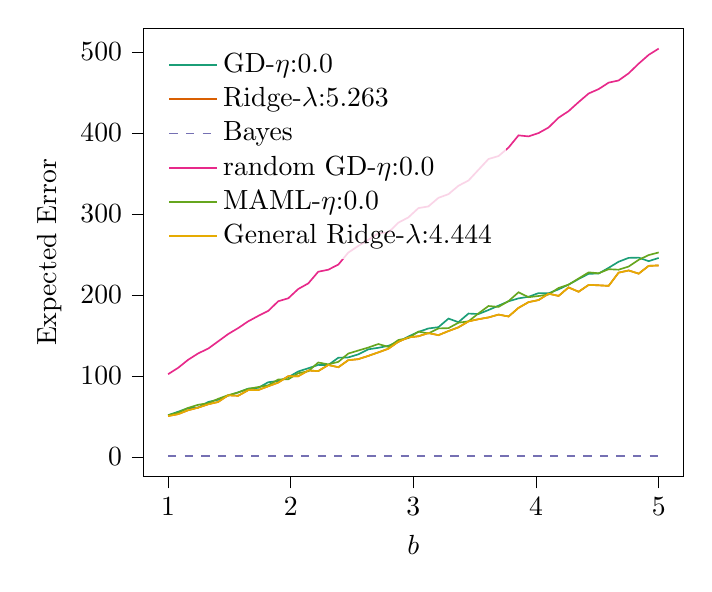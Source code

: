 % This file was created with tikzplotlib v0.10.1.
\begin{tikzpicture}

\definecolor{chocolate217952}{RGB}{217,95,2}
\definecolor{darkcyan27158119}{RGB}{27,158,119}
\definecolor{darkgray176}{RGB}{176,176,176}
\definecolor{deeppink23141138}{RGB}{231,41,138}
\definecolor{lightslategray117112179}{RGB}{117,112,179}
\definecolor{olivedrab10216630}{RGB}{102,166,30}
\definecolor{orange2301712}{RGB}{230,171,2}

\begin{axis}[
legend cell align={left},
legend style={
  fill opacity=0.8,
  draw opacity=1,
  text opacity=1,
  at={(0.03,0.97)},
  anchor=north west,
  draw=none
},
tick align=outside,
tick pos=left,
x grid style={darkgray176},
xlabel={\(\displaystyle b\)},
xmin=0.8, xmax=5.2,
xtick style={color=black},
y grid style={darkgray176},
ylabel={Expected Error},
ymin=-24.16, ymax=529.364,
ytick style={color=black}
]
\addplot [semithick, darkcyan27158119]
table {%
1 51.563
1.082 55.891
1.163 60.325
1.245 61.026
1.327 67.947
1.408 70.707
1.49 75.626
1.571 79.782
1.653 84.387
1.735 85.363
1.816 92.262
1.898 93.859
1.98 98.57
2.061 105.57
2.143 109.56
2.224 113.661
2.306 113.549
2.388 122.561
2.469 122.922
2.551 126.738
2.633 132.931
2.714 134.798
2.796 137.266
2.878 142.272
2.959 148.737
3.041 154.427
3.122 158.648
3.204 160.266
3.286 170.877
3.367 166.407
3.449 177.061
3.531 176.48
3.612 181.425
3.694 186.815
3.776 192.216
3.857 195.811
3.939 197.784
4.02 202.312
4.102 202.114
4.184 206.989
4.265 212.798
4.347 219.722
4.429 226.168
4.51 226.484
4.592 233.558
4.673 241.044
4.755 245.825
4.837 246.116
4.918 241.75
5 245.731
};
\addlegendentry{GD-$\eta$:0.0}
\addplot [semithick, chocolate217952]
table {%
1 50.547
1.082 52.917
1.163 57.697
1.245 60.934
1.327 65.088
1.408 67.92
1.49 76.185
1.571 75.571
1.653 82.48
1.735 82.66
1.816 87.3
1.898 91.875
1.98 99.769
2.061 99.709
2.143 106.757
2.224 106.061
2.306 113.595
2.388 110.814
2.469 119.532
2.551 120.773
2.633 124.861
2.714 129.142
2.796 133.68
2.878 142.331
2.959 147.586
3.041 149.064
3.122 152.981
3.204 150.401
3.286 155.486
3.367 160.047
3.449 167.423
3.531 170.115
3.612 172.265
3.694 175.782
3.776 173.457
3.857 184.105
3.939 191.193
4.02 193.707
4.102 201.578
4.184 198.868
4.265 209.345
4.347 203.988
4.429 212.481
4.51 211.943
4.592 211.273
4.673 227.597
4.755 230.255
4.837 226.369
4.918 235.949
5 236.507
};
\addlegendentry{Ridge-$\lambda$:5.263}
\addplot [semithick, lightslategray117112179, dashed]
table {%
1 1.0
1.082 1.0
1.163 1.0
1.245 1.0
1.327 1.0
1.408 1.0
1.49 1.0
1.571 1.0
1.653 1.0
1.735 1.0
1.816 1.0
1.898 1.0
1.98 1.0
2.061 1.0
2.143 1.0
2.224 1.0
2.306 1.0
2.388 1.0
2.469 1.0
2.551 1.0
2.633 1.0
2.714 1.0
2.796 1.0
2.878 1.0
2.959 1.0
3.041 1.0
3.122 1.0
3.204 1.0
3.286 1.0
3.367 1.0
3.449 1.0
3.531 1.0
3.612 1.0
3.694 1.0
3.776 1.0
3.857 1.0
3.939 1.0
4.02 1.0
4.102 1.0
4.184 1.0
4.265 1.0
4.347 1.0
4.429 1.0
4.51 1.0
4.592 1.0
4.673 1.0
4.755 1.0
4.837 1.0
4.918 1.0
5 1.0
};
\addlegendentry{Bayes}
\addplot [semithick, deeppink23141138]
table {%
1 102.236
1.082 110.092
1.163 119.97
1.245 127.868
1.327 133.826
1.408 142.741
1.49 151.812
1.571 159.122
1.653 167.469
1.735 174.161
1.816 180.298
1.898 192.272
1.98 195.945
2.061 207.4
2.143 214.329
2.224 228.735
2.306 231.218
2.388 237.591
2.469 252.357
2.551 260.574
2.633 268.131
2.714 276.188
2.796 277.206
2.878 289.354
2.959 295.804
3.041 307.274
3.122 309.32
3.204 319.947
3.286 324.496
3.367 334.813
3.449 341.329
3.531 354.641
3.612 367.864
3.694 371.54
3.776 382.054
3.857 397.089
3.939 395.788
4.02 399.868
4.102 406.807
4.184 418.918
4.265 426.969
4.347 438.166
4.429 448.79
4.51 454.167
4.592 462.181
4.673 464.861
4.755 473.692
4.837 485.676
4.918 496.434
5 504.204
};
\addlegendentry{random GD-$\eta$:0.0}
\addplot [semithick, olivedrab10216630]
table {%
1 51.586
1.082 54.812
1.163 60.583
1.245 64.462
1.327 66.384
1.408 71.795
1.49 76.311
1.571 79.642
1.653 84.053
1.735 86.357
1.816 88.47
1.898 95.685
1.98 95.928
2.061 103.408
2.143 105.851
2.224 116.653
2.306 114.364
2.388 117.448
2.469 127.688
2.551 131.448
2.633 135.151
2.714 139.466
2.796 135.9
2.878 144.473
2.959 146.78
3.041 154.808
3.122 152.501
3.204 158.702
3.286 159.084
3.367 165.753
3.449 167.451
3.531 177.324
3.612 186.371
3.694 185.285
3.776 192.492
3.857 203.335
3.939 197.286
4.02 198.738
4.102 200.618
4.184 208.703
4.265 212.743
4.347 220.37
4.429 227.928
4.51 226.808
4.592 231.837
4.673 231.228
4.755 235.12
4.837 243.416
4.918 249.244
5 252.516
};
\addlegendentry{MAML-$\eta$:0.0}
\addplot [semithick, orange2301712]
table {%
1 50.534
1.082 52.905
1.163 57.686
1.245 60.922
1.327 65.075
1.408 67.909
1.49 76.173
1.571 75.561
1.653 82.47
1.735 82.65
1.816 87.29
1.898 91.864
1.98 99.76
2.061 99.7
2.143 106.748
2.224 106.052
2.306 113.587
2.388 110.805
2.469 119.524
2.551 120.766
2.633 124.852
2.714 129.134
2.796 133.674
2.878 142.325
2.959 147.579
3.041 149.058
3.122 152.974
3.204 150.396
3.286 155.479
3.367 160.04
3.449 167.416
3.531 170.108
3.612 172.259
3.694 175.777
3.776 173.452
3.857 184.099
3.939 191.188
4.02 193.701
4.102 201.572
4.184 198.862
4.265 209.341
4.347 203.982
4.429 212.474
4.51 211.939
4.592 211.269
4.673 227.593
4.755 230.251
4.837 226.364
4.918 235.945
5 236.502
};
\addlegendentry{General Ridge-$\lambda$:4.444}
\end{axis}

\end{tikzpicture}
